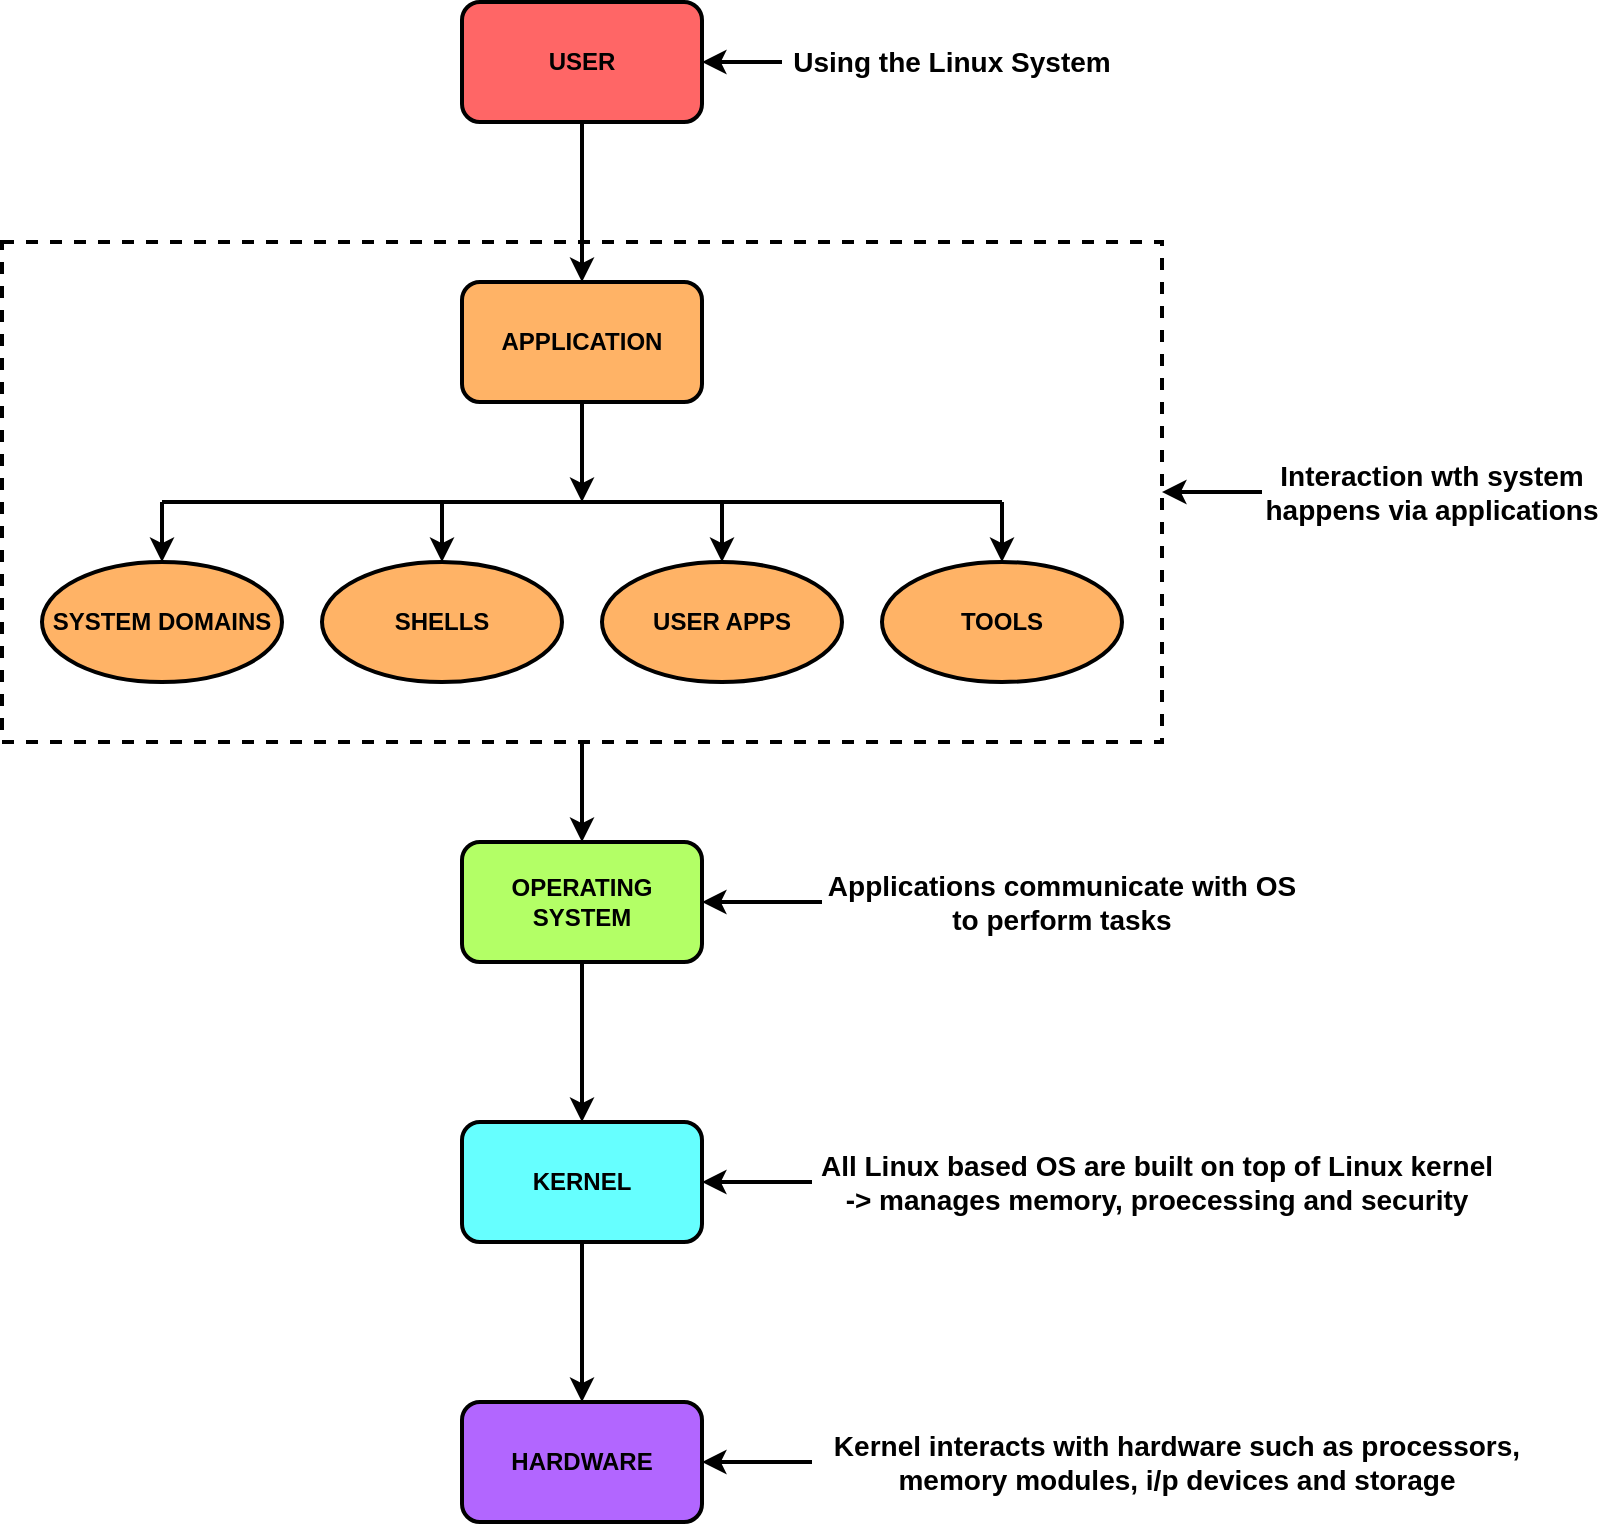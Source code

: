 <mxfile>
    <diagram id="OFfZuUtxJLL0KvFDoy-o" name="Page-1">
        <mxGraphModel dx="926" dy="614" grid="1" gridSize="10" guides="1" tooltips="1" connect="1" arrows="1" fold="1" page="1" pageScale="1" pageWidth="850" pageHeight="1100" math="0" shadow="0">
            <root>
                <mxCell id="0"/>
                <mxCell id="1" parent="0"/>
                <mxCell id="17" value="" style="rounded=0;whiteSpace=wrap;html=1;fillColor=none;dashed=1;strokeColor=#000000;strokeWidth=2;fontStyle=1;fontColor=#000000;" vertex="1" parent="1">
                    <mxGeometry x="20" y="320" width="580" height="250" as="geometry"/>
                </mxCell>
                <mxCell id="4" value="" style="edgeStyle=none;html=1;strokeColor=#000000;strokeWidth=2;fontStyle=1;fontColor=#000000;" edge="1" parent="1" source="2" target="3">
                    <mxGeometry relative="1" as="geometry"/>
                </mxCell>
                <mxCell id="2" value="USER" style="rounded=1;whiteSpace=wrap;html=1;strokeColor=#000000;strokeWidth=2;fontStyle=1;fontColor=#000000;labelBackgroundColor=none;fillColor=#FF6666;" vertex="1" parent="1">
                    <mxGeometry x="250" y="200" width="120" height="60" as="geometry"/>
                </mxCell>
                <mxCell id="14" style="edgeStyle=none;html=1;exitX=0.5;exitY=1;exitDx=0;exitDy=0;strokeColor=#000000;strokeWidth=2;fontStyle=1;fontColor=#000000;" edge="1" parent="1" source="3">
                    <mxGeometry relative="1" as="geometry">
                        <mxPoint x="310" y="450" as="targetPoint"/>
                    </mxGeometry>
                </mxCell>
                <mxCell id="3" value="APPLICATION" style="whiteSpace=wrap;html=1;rounded=1;strokeColor=#000000;strokeWidth=2;fontStyle=1;fontColor=#000000;fillColor=#FFB366;" vertex="1" parent="1">
                    <mxGeometry x="250" y="340" width="120" height="60" as="geometry"/>
                </mxCell>
                <mxCell id="5" value="SHELLS" style="ellipse;whiteSpace=wrap;html=1;rounded=1;strokeColor=#000000;strokeWidth=2;fontStyle=1;fillColor=#FFB366;fontColor=#000000;" vertex="1" parent="1">
                    <mxGeometry x="180" y="480" width="120" height="60" as="geometry"/>
                </mxCell>
                <mxCell id="7" value="USER APPS" style="ellipse;whiteSpace=wrap;html=1;rounded=1;strokeColor=#000000;strokeWidth=2;fontStyle=1;fillColor=#FFB366;fontColor=#000000;" vertex="1" parent="1">
                    <mxGeometry x="320" y="480" width="120" height="60" as="geometry"/>
                </mxCell>
                <mxCell id="8" value="TOOLS" style="ellipse;whiteSpace=wrap;html=1;rounded=1;strokeColor=#000000;strokeWidth=2;fontStyle=1;fillColor=#FFB366;fontColor=#000000;" vertex="1" parent="1">
                    <mxGeometry x="460" y="480" width="120" height="60" as="geometry"/>
                </mxCell>
                <mxCell id="9" value="SYSTEM DOMAINS" style="ellipse;whiteSpace=wrap;html=1;rounded=1;strokeColor=#000000;strokeWidth=2;fontStyle=1;fillColor=#FFB366;fontColor=#000000;" vertex="1" parent="1">
                    <mxGeometry x="40" y="480" width="120" height="60" as="geometry"/>
                </mxCell>
                <mxCell id="11" value="" style="endArrow=none;html=1;strokeColor=#000000;strokeWidth=2;fontStyle=1;fontColor=#000000;" edge="1" parent="1">
                    <mxGeometry width="50" height="50" relative="1" as="geometry">
                        <mxPoint x="100" y="450" as="sourcePoint"/>
                        <mxPoint x="520" y="450" as="targetPoint"/>
                    </mxGeometry>
                </mxCell>
                <mxCell id="12" value="" style="endArrow=classic;html=1;entryX=0.5;entryY=0;entryDx=0;entryDy=0;strokeColor=#000000;strokeWidth=2;fontStyle=1;fontColor=#000000;" edge="1" parent="1" target="9">
                    <mxGeometry width="50" height="50" relative="1" as="geometry">
                        <mxPoint x="100" y="450" as="sourcePoint"/>
                        <mxPoint x="330" y="410" as="targetPoint"/>
                    </mxGeometry>
                </mxCell>
                <mxCell id="13" value="" style="endArrow=classic;html=1;entryX=0.5;entryY=0;entryDx=0;entryDy=0;strokeColor=#000000;strokeWidth=2;fontStyle=1;fontColor=#000000;" edge="1" parent="1" target="8">
                    <mxGeometry width="50" height="50" relative="1" as="geometry">
                        <mxPoint x="520" y="450" as="sourcePoint"/>
                        <mxPoint x="330" y="410" as="targetPoint"/>
                    </mxGeometry>
                </mxCell>
                <mxCell id="15" value="" style="endArrow=classic;html=1;entryX=0.5;entryY=0;entryDx=0;entryDy=0;strokeColor=#000000;strokeWidth=2;fontStyle=1;fontColor=#000000;" edge="1" parent="1" target="5">
                    <mxGeometry width="50" height="50" relative="1" as="geometry">
                        <mxPoint x="240" y="450" as="sourcePoint"/>
                        <mxPoint x="330" y="410" as="targetPoint"/>
                    </mxGeometry>
                </mxCell>
                <mxCell id="16" value="" style="endArrow=classic;html=1;entryX=0.5;entryY=0;entryDx=0;entryDy=0;strokeColor=#000000;strokeWidth=2;fontStyle=1;fontColor=#000000;" edge="1" parent="1" target="7">
                    <mxGeometry width="50" height="50" relative="1" as="geometry">
                        <mxPoint x="380" y="450" as="sourcePoint"/>
                        <mxPoint x="330" y="410" as="targetPoint"/>
                    </mxGeometry>
                </mxCell>
                <mxCell id="21" style="edgeStyle=none;html=1;exitX=0.5;exitY=1;exitDx=0;exitDy=0;entryX=0.5;entryY=0;entryDx=0;entryDy=0;strokeColor=#000000;strokeWidth=2;fontStyle=1;fontColor=#000000;" edge="1" parent="1" source="17" target="20">
                    <mxGeometry relative="1" as="geometry"/>
                </mxCell>
                <mxCell id="23" value="" style="edgeStyle=none;html=1;strokeColor=#000000;strokeWidth=2;fontStyle=1;fontColor=#000000;" edge="1" parent="1" source="20" target="22">
                    <mxGeometry relative="1" as="geometry"/>
                </mxCell>
                <mxCell id="20" value="OPERATING SYSTEM" style="rounded=1;whiteSpace=wrap;html=1;strokeColor=#000000;strokeWidth=2;fontStyle=1;fontColor=#000000;fillColor=#B3FF66;" vertex="1" parent="1">
                    <mxGeometry x="250" y="620" width="120" height="60" as="geometry"/>
                </mxCell>
                <mxCell id="25" value="" style="edgeStyle=none;html=1;strokeColor=#000000;strokeWidth=2;fontStyle=1;fontColor=#000000;" edge="1" parent="1" source="22" target="24">
                    <mxGeometry relative="1" as="geometry"/>
                </mxCell>
                <mxCell id="22" value="KERNEL" style="whiteSpace=wrap;html=1;rounded=1;strokeColor=#000000;strokeWidth=2;fontStyle=1;fontColor=#000000;fillColor=#66FFFF;" vertex="1" parent="1">
                    <mxGeometry x="250" y="760" width="120" height="60" as="geometry"/>
                </mxCell>
                <mxCell id="24" value="HARDWARE" style="whiteSpace=wrap;html=1;rounded=1;strokeColor=#000000;strokeWidth=2;fontStyle=1;fontColor=#000000;fillColor=#B266FF;" vertex="1" parent="1">
                    <mxGeometry x="250" y="900" width="120" height="60" as="geometry"/>
                </mxCell>
                <mxCell id="27" value="" style="edgeStyle=none;html=1;fontColor=#000000;strokeColor=#000000;strokeWidth=2;" edge="1" parent="1" source="26" target="2">
                    <mxGeometry relative="1" as="geometry"/>
                </mxCell>
                <mxCell id="26" value="Using the Linux System" style="text;html=1;strokeColor=none;fillColor=none;align=center;verticalAlign=middle;whiteSpace=wrap;rounded=0;dashed=1;fontColor=#000000;fontSize=14;fontStyle=1" vertex="1" parent="1">
                    <mxGeometry x="410" y="215" width="170" height="30" as="geometry"/>
                </mxCell>
                <mxCell id="29" value="" style="edgeStyle=none;html=1;fontSize=14;fontColor=#000000;strokeColor=#000000;strokeWidth=2;" edge="1" parent="1" source="28" target="17">
                    <mxGeometry relative="1" as="geometry"/>
                </mxCell>
                <mxCell id="28" value="Interaction wth system happens via applications" style="text;html=1;strokeColor=none;fillColor=none;align=center;verticalAlign=middle;whiteSpace=wrap;rounded=0;dashed=1;fontColor=#000000;fontSize=14;fontStyle=1" vertex="1" parent="1">
                    <mxGeometry x="650" y="430" width="170" height="30" as="geometry"/>
                </mxCell>
                <mxCell id="31" value="" style="edgeStyle=none;html=1;fontSize=14;fontColor=#000000;strokeColor=#000000;strokeWidth=2;" edge="1" parent="1" source="30" target="20">
                    <mxGeometry relative="1" as="geometry"/>
                </mxCell>
                <mxCell id="30" value="Applications communicate with OS to perform tasks" style="text;html=1;strokeColor=none;fillColor=none;align=center;verticalAlign=middle;whiteSpace=wrap;rounded=0;dashed=1;fontColor=#000000;fontSize=14;fontStyle=1" vertex="1" parent="1">
                    <mxGeometry x="430" y="635" width="240" height="30" as="geometry"/>
                </mxCell>
                <mxCell id="33" value="" style="edgeStyle=none;html=1;fontSize=14;fontColor=#000000;strokeColor=#000000;strokeWidth=2;" edge="1" parent="1" source="32" target="22">
                    <mxGeometry relative="1" as="geometry"/>
                </mxCell>
                <mxCell id="32" value="All Linux based OS are built on top of Linux kernel -&amp;gt; manages memory, proecessing and security" style="text;html=1;strokeColor=none;fillColor=none;align=center;verticalAlign=middle;whiteSpace=wrap;rounded=0;dashed=1;fontColor=#000000;fontSize=14;fontStyle=1" vertex="1" parent="1">
                    <mxGeometry x="425" y="775" width="345" height="30" as="geometry"/>
                </mxCell>
                <mxCell id="35" value="" style="edgeStyle=none;html=1;fontSize=14;fontColor=#000000;strokeColor=#000000;strokeWidth=2;" edge="1" parent="1" source="34" target="24">
                    <mxGeometry relative="1" as="geometry"/>
                </mxCell>
                <mxCell id="34" value="Kernel interacts with hardware such as processors, memory modules, i/p devices and storage" style="text;html=1;strokeColor=none;fillColor=none;align=center;verticalAlign=middle;whiteSpace=wrap;rounded=0;dashed=1;fontColor=#000000;fontSize=14;fontStyle=1" vertex="1" parent="1">
                    <mxGeometry x="425" y="915" width="365" height="30" as="geometry"/>
                </mxCell>
            </root>
        </mxGraphModel>
    </diagram>
</mxfile>